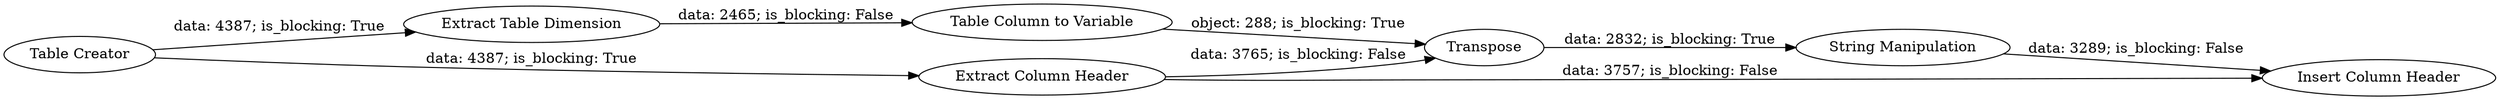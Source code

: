 digraph {
	"3922631597417769478_6" [label="Extract Table Dimension"]
	"3922631597417769478_7" [label="Table Column to Variable"]
	"3922631597417769478_1" [label="Table Creator"]
	"3922631597417769478_4" [label=Transpose]
	"3922631597417769478_2" [label="Extract Column Header"]
	"3922631597417769478_5" [label="Insert Column Header"]
	"3922631597417769478_3" [label="String Manipulation"]
	"3922631597417769478_1" -> "3922631597417769478_6" [label="data: 4387; is_blocking: True"]
	"3922631597417769478_1" -> "3922631597417769478_2" [label="data: 4387; is_blocking: True"]
	"3922631597417769478_7" -> "3922631597417769478_4" [label="object: 288; is_blocking: True"]
	"3922631597417769478_4" -> "3922631597417769478_3" [label="data: 2832; is_blocking: True"]
	"3922631597417769478_2" -> "3922631597417769478_4" [label="data: 3765; is_blocking: False"]
	"3922631597417769478_2" -> "3922631597417769478_5" [label="data: 3757; is_blocking: False"]
	"3922631597417769478_3" -> "3922631597417769478_5" [label="data: 3289; is_blocking: False"]
	"3922631597417769478_6" -> "3922631597417769478_7" [label="data: 2465; is_blocking: False"]
	rankdir=LR
}
